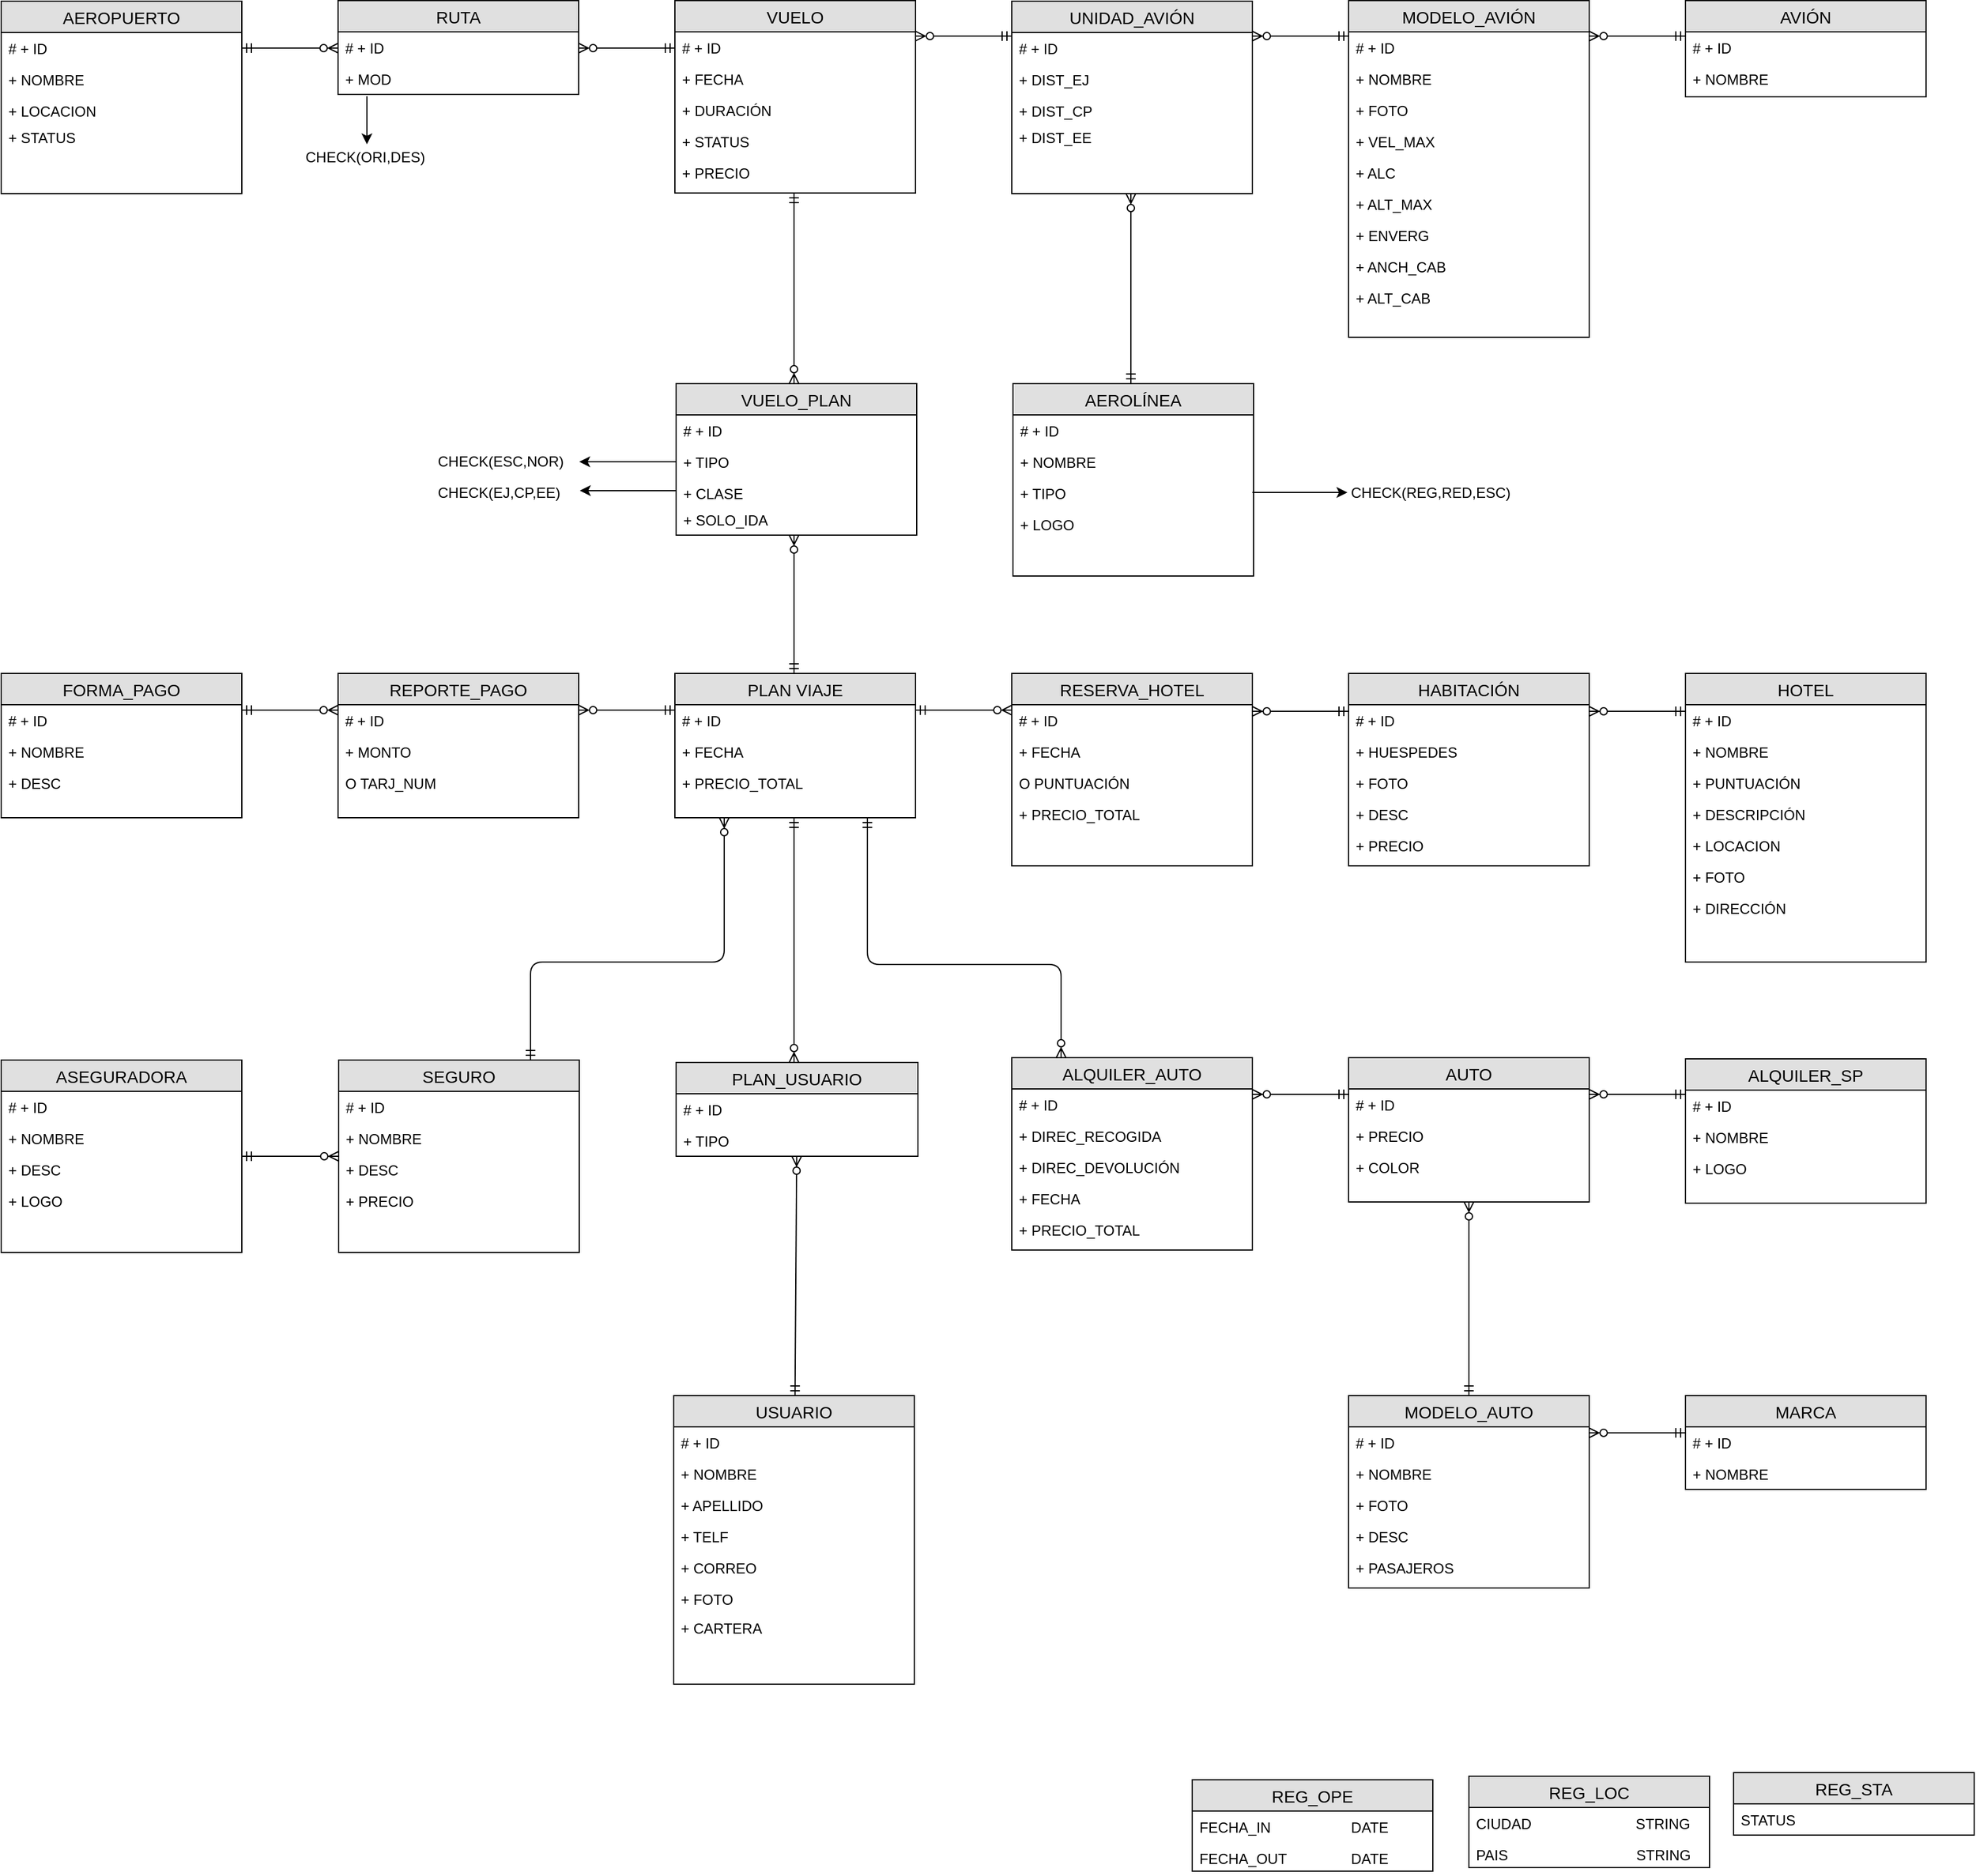 <mxfile version="12.1.0" type="device" pages="1"><diagram id="ZaRoG-f0J9ZUTn0I6eYU" name="Page-1"><mxGraphModel dx="2235" dy="678" grid="1" gridSize="10" guides="1" tooltips="1" connect="1" arrows="1" fold="1" page="1" pageScale="1" pageWidth="827" pageHeight="1169" math="0" shadow="0"><root><mxCell id="0"/><mxCell id="1" parent="0"/><mxCell id="dIqrjCDoG513citoJ71r-1" value="AEROLÍNEA" style="swimlane;fontStyle=0;childLayout=stackLayout;horizontal=1;startSize=26;fillColor=#e0e0e0;horizontalStack=0;resizeParent=1;resizeParentMax=0;resizeLast=0;collapsible=1;marginBottom=0;swimlaneFillColor=#ffffff;align=center;fontSize=14;" parent="1" vertex="1"><mxGeometry x="281" y="759" width="200" height="160" as="geometry"/></mxCell><mxCell id="dIqrjCDoG513citoJ71r-2" value="# + ID" style="text;strokeColor=none;fillColor=none;spacingLeft=4;spacingRight=4;overflow=hidden;rotatable=0;points=[[0,0.5],[1,0.5]];portConstraint=eastwest;fontSize=12;" parent="dIqrjCDoG513citoJ71r-1" vertex="1"><mxGeometry y="26" width="200" height="26" as="geometry"/></mxCell><mxCell id="dIqrjCDoG513citoJ71r-5" value="+ NOMBRE" style="text;strokeColor=none;fillColor=none;spacingLeft=4;spacingRight=4;overflow=hidden;rotatable=0;points=[[0,0.5],[1,0.5]];portConstraint=eastwest;fontSize=12;" parent="dIqrjCDoG513citoJ71r-1" vertex="1"><mxGeometry y="52" width="200" height="26" as="geometry"/></mxCell><mxCell id="dIqrjCDoG513citoJ71r-3" value="+ TIPO" style="text;strokeColor=none;fillColor=none;spacingLeft=4;spacingRight=4;overflow=hidden;rotatable=0;points=[[0,0.5],[1,0.5]];portConstraint=eastwest;fontSize=12;" parent="dIqrjCDoG513citoJ71r-1" vertex="1"><mxGeometry y="78" width="200" height="26" as="geometry"/></mxCell><mxCell id="dIqrjCDoG513citoJ71r-4" value="+ LOGO" style="text;strokeColor=none;fillColor=none;spacingLeft=4;spacingRight=4;overflow=hidden;rotatable=0;points=[[0,0.5],[1,0.5]];portConstraint=eastwest;fontSize=12;" parent="dIqrjCDoG513citoJ71r-1" vertex="1"><mxGeometry y="104" width="200" height="56" as="geometry"/></mxCell><mxCell id="dIqrjCDoG513citoJ71r-6" value="UNIDAD_AVIÓN" style="swimlane;fontStyle=0;childLayout=stackLayout;horizontal=1;startSize=26;fillColor=#e0e0e0;horizontalStack=0;resizeParent=1;resizeParentMax=0;resizeLast=0;collapsible=1;marginBottom=0;swimlaneFillColor=#ffffff;align=center;fontSize=14;" parent="1" vertex="1"><mxGeometry x="280" y="441" width="200" height="160" as="geometry"/></mxCell><mxCell id="dIqrjCDoG513citoJ71r-7" value="# + ID" style="text;strokeColor=none;fillColor=none;spacingLeft=4;spacingRight=4;overflow=hidden;rotatable=0;points=[[0,0.5],[1,0.5]];portConstraint=eastwest;fontSize=12;" parent="dIqrjCDoG513citoJ71r-6" vertex="1"><mxGeometry y="26" width="200" height="26" as="geometry"/></mxCell><mxCell id="dIqrjCDoG513citoJ71r-8" value="+ DIST_EJ" style="text;strokeColor=none;fillColor=none;spacingLeft=4;spacingRight=4;overflow=hidden;rotatable=0;points=[[0,0.5],[1,0.5]];portConstraint=eastwest;fontSize=12;" parent="dIqrjCDoG513citoJ71r-6" vertex="1"><mxGeometry y="52" width="200" height="26" as="geometry"/></mxCell><mxCell id="dIqrjCDoG513citoJ71r-9" value="+ DIST_CP" style="text;strokeColor=none;fillColor=none;spacingLeft=4;spacingRight=4;overflow=hidden;rotatable=0;points=[[0,0.5],[1,0.5]];portConstraint=eastwest;fontSize=12;" parent="dIqrjCDoG513citoJ71r-6" vertex="1"><mxGeometry y="78" width="200" height="22" as="geometry"/></mxCell><mxCell id="rg7b0fp9LqRjmBmXxriW-11" value="+ DIST_EE" style="text;strokeColor=none;fillColor=none;align=left;verticalAlign=top;spacingLeft=4;spacingRight=4;overflow=hidden;rotatable=0;points=[[0,0.5],[1,0.5]];portConstraint=eastwest;" vertex="1" parent="dIqrjCDoG513citoJ71r-6"><mxGeometry y="100" width="200" height="60" as="geometry"/></mxCell><mxCell id="dIqrjCDoG513citoJ71r-10" value="AVIÓN" style="swimlane;fontStyle=0;childLayout=stackLayout;horizontal=1;startSize=26;fillColor=#e0e0e0;horizontalStack=0;resizeParent=1;resizeParentMax=0;resizeLast=0;collapsible=1;marginBottom=0;swimlaneFillColor=#ffffff;align=center;fontSize=14;" parent="1" vertex="1"><mxGeometry x="840" y="440.5" width="200" height="80" as="geometry"/></mxCell><mxCell id="dIqrjCDoG513citoJ71r-11" value="# + ID" style="text;strokeColor=none;fillColor=none;spacingLeft=4;spacingRight=4;overflow=hidden;rotatable=0;points=[[0,0.5],[1,0.5]];portConstraint=eastwest;fontSize=12;" parent="dIqrjCDoG513citoJ71r-10" vertex="1"><mxGeometry y="26" width="200" height="26" as="geometry"/></mxCell><mxCell id="dIqrjCDoG513citoJ71r-12" value="+ NOMBRE" style="text;strokeColor=none;fillColor=none;spacingLeft=4;spacingRight=4;overflow=hidden;rotatable=0;points=[[0,0.5],[1,0.5]];portConstraint=eastwest;fontSize=12;" parent="dIqrjCDoG513citoJ71r-10" vertex="1"><mxGeometry y="52" width="200" height="28" as="geometry"/></mxCell><mxCell id="dIqrjCDoG513citoJ71r-14" value="MODELO_AVIÓN" style="swimlane;fontStyle=0;childLayout=stackLayout;horizontal=1;startSize=26;fillColor=#e0e0e0;horizontalStack=0;resizeParent=1;resizeParentMax=0;resizeLast=0;collapsible=1;marginBottom=0;swimlaneFillColor=#ffffff;align=center;fontSize=14;" parent="1" vertex="1"><mxGeometry x="560" y="440.5" width="200" height="280" as="geometry"/></mxCell><mxCell id="dIqrjCDoG513citoJ71r-15" value="# + ID" style="text;strokeColor=none;fillColor=none;spacingLeft=4;spacingRight=4;overflow=hidden;rotatable=0;points=[[0,0.5],[1,0.5]];portConstraint=eastwest;fontSize=12;" parent="dIqrjCDoG513citoJ71r-14" vertex="1"><mxGeometry y="26" width="200" height="26" as="geometry"/></mxCell><mxCell id="dIqrjCDoG513citoJ71r-16" value="+ NOMBRE" style="text;strokeColor=none;fillColor=none;spacingLeft=4;spacingRight=4;overflow=hidden;rotatable=0;points=[[0,0.5],[1,0.5]];portConstraint=eastwest;fontSize=12;" parent="dIqrjCDoG513citoJ71r-14" vertex="1"><mxGeometry y="52" width="200" height="26" as="geometry"/></mxCell><mxCell id="dIqrjCDoG513citoJ71r-17" value="+ FOTO" style="text;strokeColor=none;fillColor=none;spacingLeft=4;spacingRight=4;overflow=hidden;rotatable=0;points=[[0,0.5],[1,0.5]];portConstraint=eastwest;fontSize=12;" parent="dIqrjCDoG513citoJ71r-14" vertex="1"><mxGeometry y="78" width="200" height="26" as="geometry"/></mxCell><mxCell id="dIqrjCDoG513citoJ71r-18" value="+ VEL_MAX" style="text;strokeColor=none;fillColor=none;spacingLeft=4;spacingRight=4;overflow=hidden;rotatable=0;points=[[0,0.5],[1,0.5]];portConstraint=eastwest;fontSize=12;" parent="dIqrjCDoG513citoJ71r-14" vertex="1"><mxGeometry y="104" width="200" height="26" as="geometry"/></mxCell><mxCell id="rg7b0fp9LqRjmBmXxriW-12" value="+ ALC" style="text;strokeColor=none;fillColor=none;align=left;verticalAlign=top;spacingLeft=4;spacingRight=4;overflow=hidden;rotatable=0;points=[[0,0.5],[1,0.5]];portConstraint=eastwest;" vertex="1" parent="dIqrjCDoG513citoJ71r-14"><mxGeometry y="130" width="200" height="26" as="geometry"/></mxCell><mxCell id="dIqrjCDoG513citoJ71r-19" value="+ ALT_MAX" style="text;strokeColor=none;fillColor=none;spacingLeft=4;spacingRight=4;overflow=hidden;rotatable=0;points=[[0,0.5],[1,0.5]];portConstraint=eastwest;fontSize=12;" parent="dIqrjCDoG513citoJ71r-14" vertex="1"><mxGeometry y="156" width="200" height="26" as="geometry"/></mxCell><mxCell id="dIqrjCDoG513citoJ71r-20" value="+ ENVERG" style="text;strokeColor=none;fillColor=none;spacingLeft=4;spacingRight=4;overflow=hidden;rotatable=0;points=[[0,0.5],[1,0.5]];portConstraint=eastwest;fontSize=12;" parent="dIqrjCDoG513citoJ71r-14" vertex="1"><mxGeometry y="182" width="200" height="26" as="geometry"/></mxCell><mxCell id="dIqrjCDoG513citoJ71r-21" value="+ ANCH_CAB" style="text;strokeColor=none;fillColor=none;spacingLeft=4;spacingRight=4;overflow=hidden;rotatable=0;points=[[0,0.5],[1,0.5]];portConstraint=eastwest;fontSize=12;" parent="dIqrjCDoG513citoJ71r-14" vertex="1"><mxGeometry y="208" width="200" height="26" as="geometry"/></mxCell><mxCell id="dIqrjCDoG513citoJ71r-22" value="+ ALT_CAB" style="text;strokeColor=none;fillColor=none;spacingLeft=4;spacingRight=4;overflow=hidden;rotatable=0;points=[[0,0.5],[1,0.5]];portConstraint=eastwest;fontSize=12;" parent="dIqrjCDoG513citoJ71r-14" vertex="1"><mxGeometry y="234" width="200" height="46" as="geometry"/></mxCell><mxCell id="dIqrjCDoG513citoJ71r-23" value="USUARIO" style="swimlane;fontStyle=0;childLayout=stackLayout;horizontal=1;startSize=26;fillColor=#e0e0e0;horizontalStack=0;resizeParent=1;resizeParentMax=0;resizeLast=0;collapsible=1;marginBottom=0;swimlaneFillColor=#ffffff;align=center;fontSize=14;" parent="1" vertex="1"><mxGeometry x="-1" y="1600.5" width="200" height="240" as="geometry"/></mxCell><mxCell id="dIqrjCDoG513citoJ71r-24" value="# + ID" style="text;strokeColor=none;fillColor=none;spacingLeft=4;spacingRight=4;overflow=hidden;rotatable=0;points=[[0,0.5],[1,0.5]];portConstraint=eastwest;fontSize=12;" parent="dIqrjCDoG513citoJ71r-23" vertex="1"><mxGeometry y="26" width="200" height="26" as="geometry"/></mxCell><mxCell id="dIqrjCDoG513citoJ71r-25" value="+ NOMBRE" style="text;strokeColor=none;fillColor=none;spacingLeft=4;spacingRight=4;overflow=hidden;rotatable=0;points=[[0,0.5],[1,0.5]];portConstraint=eastwest;fontSize=12;" parent="dIqrjCDoG513citoJ71r-23" vertex="1"><mxGeometry y="52" width="200" height="26" as="geometry"/></mxCell><mxCell id="dIqrjCDoG513citoJ71r-26" value="+ APELLIDO" style="text;strokeColor=none;fillColor=none;spacingLeft=4;spacingRight=4;overflow=hidden;rotatable=0;points=[[0,0.5],[1,0.5]];portConstraint=eastwest;fontSize=12;" parent="dIqrjCDoG513citoJ71r-23" vertex="1"><mxGeometry y="78" width="200" height="26" as="geometry"/></mxCell><mxCell id="dIqrjCDoG513citoJ71r-27" value="+ TELF" style="text;strokeColor=none;fillColor=none;spacingLeft=4;spacingRight=4;overflow=hidden;rotatable=0;points=[[0,0.5],[1,0.5]];portConstraint=eastwest;fontSize=12;" parent="dIqrjCDoG513citoJ71r-23" vertex="1"><mxGeometry y="104" width="200" height="26" as="geometry"/></mxCell><mxCell id="dIqrjCDoG513citoJ71r-28" value="+ CORREO" style="text;strokeColor=none;fillColor=none;spacingLeft=4;spacingRight=4;overflow=hidden;rotatable=0;points=[[0,0.5],[1,0.5]];portConstraint=eastwest;fontSize=12;" parent="dIqrjCDoG513citoJ71r-23" vertex="1"><mxGeometry y="130" width="200" height="26" as="geometry"/></mxCell><mxCell id="dIqrjCDoG513citoJ71r-29" value="+ FOTO" style="text;strokeColor=none;fillColor=none;spacingLeft=4;spacingRight=4;overflow=hidden;rotatable=0;points=[[0,0.5],[1,0.5]];portConstraint=eastwest;fontSize=12;" parent="dIqrjCDoG513citoJ71r-23" vertex="1"><mxGeometry y="156" width="200" height="24" as="geometry"/></mxCell><mxCell id="rg7b0fp9LqRjmBmXxriW-13" value="+ CARTERA" style="text;strokeColor=none;fillColor=none;align=left;verticalAlign=top;spacingLeft=4;spacingRight=4;overflow=hidden;rotatable=0;points=[[0,0.5],[1,0.5]];portConstraint=eastwest;" vertex="1" parent="dIqrjCDoG513citoJ71r-23"><mxGeometry y="180" width="200" height="60" as="geometry"/></mxCell><mxCell id="dIqrjCDoG513citoJ71r-30" value="VUELO" style="swimlane;fontStyle=0;childLayout=stackLayout;horizontal=1;startSize=26;fillColor=#e0e0e0;horizontalStack=0;resizeParent=1;resizeParentMax=0;resizeLast=0;collapsible=1;marginBottom=0;swimlaneFillColor=#ffffff;align=center;fontSize=14;" parent="1" vertex="1"><mxGeometry y="440.5" width="200" height="160" as="geometry"/></mxCell><mxCell id="dIqrjCDoG513citoJ71r-34" value="# + ID" style="text;strokeColor=none;fillColor=none;spacingLeft=4;spacingRight=4;overflow=hidden;rotatable=0;points=[[0,0.5],[1,0.5]];portConstraint=eastwest;fontSize=12;" parent="dIqrjCDoG513citoJ71r-30" vertex="1"><mxGeometry y="26" width="200" height="26" as="geometry"/></mxCell><mxCell id="dIqrjCDoG513citoJ71r-31" value="+ FECHA" style="text;strokeColor=none;fillColor=none;spacingLeft=4;spacingRight=4;overflow=hidden;rotatable=0;points=[[0,0.5],[1,0.5]];portConstraint=eastwest;fontSize=12;" parent="dIqrjCDoG513citoJ71r-30" vertex="1"><mxGeometry y="52" width="200" height="26" as="geometry"/></mxCell><mxCell id="dIqrjCDoG513citoJ71r-33" value="+ DURACIÓN" style="text;strokeColor=none;fillColor=none;spacingLeft=4;spacingRight=4;overflow=hidden;rotatable=0;points=[[0,0.5],[1,0.5]];portConstraint=eastwest;fontSize=12;" parent="dIqrjCDoG513citoJ71r-30" vertex="1"><mxGeometry y="78" width="200" height="26" as="geometry"/></mxCell><mxCell id="dIqrjCDoG513citoJ71r-83" value="+ STATUS" style="text;strokeColor=none;fillColor=none;spacingLeft=4;spacingRight=4;overflow=hidden;rotatable=0;points=[[0,0.5],[1,0.5]];portConstraint=eastwest;fontSize=12;" parent="dIqrjCDoG513citoJ71r-30" vertex="1"><mxGeometry y="104" width="200" height="26" as="geometry"/></mxCell><mxCell id="dIqrjCDoG513citoJ71r-35" value="+ PRECIO" style="text;strokeColor=none;fillColor=none;spacingLeft=4;spacingRight=4;overflow=hidden;rotatable=0;points=[[0,0.5],[1,0.5]];portConstraint=eastwest;fontSize=12;" parent="dIqrjCDoG513citoJ71r-30" vertex="1"><mxGeometry y="130" width="200" height="30" as="geometry"/></mxCell><mxCell id="dIqrjCDoG513citoJ71r-36" value="RUTA" style="swimlane;fontStyle=0;childLayout=stackLayout;horizontal=1;startSize=26;fillColor=#e0e0e0;horizontalStack=0;resizeParent=1;resizeParentMax=0;resizeLast=0;collapsible=1;marginBottom=0;swimlaneFillColor=#ffffff;align=center;fontSize=14;" parent="1" vertex="1"><mxGeometry x="-280" y="440.5" width="200" height="78" as="geometry"/></mxCell><mxCell id="dIqrjCDoG513citoJ71r-37" value="# + ID" style="text;strokeColor=none;fillColor=none;spacingLeft=4;spacingRight=4;overflow=hidden;rotatable=0;points=[[0,0.5],[1,0.5]];portConstraint=eastwest;fontSize=12;" parent="dIqrjCDoG513citoJ71r-36" vertex="1"><mxGeometry y="26" width="200" height="26" as="geometry"/></mxCell><mxCell id="dIqrjCDoG513citoJ71r-38" value="+ MOD" style="text;strokeColor=none;fillColor=none;spacingLeft=4;spacingRight=4;overflow=hidden;rotatable=0;points=[[0,0.5],[1,0.5]];portConstraint=eastwest;fontSize=12;" parent="dIqrjCDoG513citoJ71r-36" vertex="1"><mxGeometry y="52" width="200" height="26" as="geometry"/></mxCell><mxCell id="dIqrjCDoG513citoJ71r-41" value="AEROPUERTO" style="swimlane;fontStyle=0;childLayout=stackLayout;horizontal=1;startSize=26;fillColor=#e0e0e0;horizontalStack=0;resizeParent=1;resizeParentMax=0;resizeLast=0;collapsible=1;marginBottom=0;swimlaneFillColor=#ffffff;align=center;fontSize=14;" parent="1" vertex="1"><mxGeometry x="-560" y="441" width="200" height="160" as="geometry"/></mxCell><mxCell id="dIqrjCDoG513citoJ71r-42" value="# + ID" style="text;strokeColor=none;fillColor=none;spacingLeft=4;spacingRight=4;overflow=hidden;rotatable=0;points=[[0,0.5],[1,0.5]];portConstraint=eastwest;fontSize=12;" parent="dIqrjCDoG513citoJ71r-41" vertex="1"><mxGeometry y="26" width="200" height="26" as="geometry"/></mxCell><mxCell id="dIqrjCDoG513citoJ71r-43" value="+ NOMBRE" style="text;strokeColor=none;fillColor=none;spacingLeft=4;spacingRight=4;overflow=hidden;rotatable=0;points=[[0,0.5],[1,0.5]];portConstraint=eastwest;fontSize=12;" parent="dIqrjCDoG513citoJ71r-41" vertex="1"><mxGeometry y="52" width="200" height="26" as="geometry"/></mxCell><mxCell id="dIqrjCDoG513citoJ71r-44" value="+ LOCACION" style="text;strokeColor=none;fillColor=none;spacingLeft=4;spacingRight=4;overflow=hidden;rotatable=0;points=[[0,0.5],[1,0.5]];portConstraint=eastwest;fontSize=12;" parent="dIqrjCDoG513citoJ71r-41" vertex="1"><mxGeometry y="78" width="200" height="22" as="geometry"/></mxCell><mxCell id="rg7b0fp9LqRjmBmXxriW-21" value="+ STATUS" style="text;strokeColor=none;fillColor=none;align=left;verticalAlign=top;spacingLeft=4;spacingRight=4;overflow=hidden;rotatable=0;points=[[0,0.5],[1,0.5]];portConstraint=eastwest;" vertex="1" parent="dIqrjCDoG513citoJ71r-41"><mxGeometry y="100" width="200" height="60" as="geometry"/></mxCell><mxCell id="dIqrjCDoG513citoJ71r-46" value="" style="edgeStyle=orthogonalEdgeStyle;fontSize=12;html=1;endArrow=ERzeroToMany;startArrow=ERmandOne;" parent="1" source="dIqrjCDoG513citoJ71r-30" target="dIqrjCDoG513citoJ71r-36" edge="1"><mxGeometry width="100" height="100" relative="1" as="geometry"><mxPoint x="250" y="770" as="sourcePoint"/><mxPoint x="350" y="670" as="targetPoint"/><Array as="points"><mxPoint x="-20" y="480"/><mxPoint x="-20" y="480"/></Array></mxGeometry></mxCell><mxCell id="dIqrjCDoG513citoJ71r-47" value="" style="fontSize=12;html=1;endArrow=ERzeroToMany;startArrow=ERmandOne;edgeStyle=orthogonalEdgeStyle;" parent="1" source="dIqrjCDoG513citoJ71r-41" target="dIqrjCDoG513citoJ71r-36" edge="1"><mxGeometry width="100" height="100" relative="1" as="geometry"><mxPoint x="350" y="730" as="sourcePoint"/><mxPoint x="450" y="630" as="targetPoint"/><Array as="points"><mxPoint x="-340" y="480"/><mxPoint x="-340" y="480"/></Array></mxGeometry></mxCell><mxCell id="dIqrjCDoG513citoJ71r-48" value="PLAN VIAJE" style="swimlane;fontStyle=0;childLayout=stackLayout;horizontal=1;startSize=26;fillColor=#e0e0e0;horizontalStack=0;resizeParent=1;resizeParentMax=0;resizeLast=0;collapsible=1;marginBottom=0;swimlaneFillColor=#ffffff;align=center;fontSize=14;" parent="1" vertex="1"><mxGeometry y="1000" width="200" height="120" as="geometry"/></mxCell><mxCell id="dIqrjCDoG513citoJ71r-49" value="# + ID" style="text;strokeColor=none;fillColor=none;spacingLeft=4;spacingRight=4;overflow=hidden;rotatable=0;points=[[0,0.5],[1,0.5]];portConstraint=eastwest;fontSize=12;" parent="dIqrjCDoG513citoJ71r-48" vertex="1"><mxGeometry y="26" width="200" height="26" as="geometry"/></mxCell><mxCell id="dIqrjCDoG513citoJ71r-51" value="+ FECHA" style="text;strokeColor=none;fillColor=none;spacingLeft=4;spacingRight=4;overflow=hidden;rotatable=0;points=[[0,0.5],[1,0.5]];portConstraint=eastwest;fontSize=12;" parent="dIqrjCDoG513citoJ71r-48" vertex="1"><mxGeometry y="52" width="200" height="26" as="geometry"/></mxCell><mxCell id="dIqrjCDoG513citoJ71r-59" value="+ PRECIO_TOTAL" style="text;strokeColor=none;fillColor=none;spacingLeft=4;spacingRight=4;overflow=hidden;rotatable=0;points=[[0,0.5],[1,0.5]];portConstraint=eastwest;fontSize=12;" parent="dIqrjCDoG513citoJ71r-48" vertex="1"><mxGeometry y="78" width="200" height="42" as="geometry"/></mxCell><mxCell id="dIqrjCDoG513citoJ71r-52" value="VUELO_PLAN" style="swimlane;fontStyle=0;childLayout=stackLayout;horizontal=1;startSize=26;fillColor=#e0e0e0;horizontalStack=0;resizeParent=1;resizeParentMax=0;resizeLast=0;collapsible=1;marginBottom=0;swimlaneFillColor=#ffffff;align=center;fontSize=14;" parent="1" vertex="1"><mxGeometry x="1" y="759" width="200" height="126" as="geometry"/></mxCell><mxCell id="dIqrjCDoG513citoJ71r-53" value="# + ID" style="text;strokeColor=none;fillColor=none;spacingLeft=4;spacingRight=4;overflow=hidden;rotatable=0;points=[[0,0.5],[1,0.5]];portConstraint=eastwest;fontSize=12;" parent="dIqrjCDoG513citoJ71r-52" vertex="1"><mxGeometry y="26" width="200" height="26" as="geometry"/></mxCell><mxCell id="dIqrjCDoG513citoJ71r-54" value="+ TIPO" style="text;strokeColor=none;fillColor=none;spacingLeft=4;spacingRight=4;overflow=hidden;rotatable=0;points=[[0,0.5],[1,0.5]];portConstraint=eastwest;fontSize=12;" parent="dIqrjCDoG513citoJ71r-52" vertex="1"><mxGeometry y="52" width="200" height="26" as="geometry"/></mxCell><mxCell id="dIqrjCDoG513citoJ71r-56" value="+ CLASE" style="text;strokeColor=none;fillColor=none;spacingLeft=4;spacingRight=4;overflow=hidden;rotatable=0;points=[[0,0.5],[1,0.5]];portConstraint=eastwest;fontSize=12;" parent="dIqrjCDoG513citoJ71r-52" vertex="1"><mxGeometry y="78" width="200" height="22" as="geometry"/></mxCell><mxCell id="rg7b0fp9LqRjmBmXxriW-22" value="+ SOLO_IDA" style="text;strokeColor=none;fillColor=none;align=left;verticalAlign=top;spacingLeft=4;spacingRight=4;overflow=hidden;rotatable=0;points=[[0,0.5],[1,0.5]];portConstraint=eastwest;" vertex="1" parent="dIqrjCDoG513citoJ71r-52"><mxGeometry y="100" width="200" height="26" as="geometry"/></mxCell><mxCell id="dIqrjCDoG513citoJ71r-57" value="" style="edgeStyle=orthogonalEdgeStyle;fontSize=12;html=1;endArrow=ERzeroToMany;startArrow=ERmandOne;" parent="1" source="dIqrjCDoG513citoJ71r-30" target="dIqrjCDoG513citoJ71r-52" edge="1"><mxGeometry width="100" height="100" relative="1" as="geometry"><mxPoint x="250" y="810" as="sourcePoint"/><mxPoint x="350" y="710" as="targetPoint"/><Array as="points"><mxPoint x="99" y="730"/><mxPoint x="99" y="730"/></Array></mxGeometry></mxCell><mxCell id="dIqrjCDoG513citoJ71r-60" value="" style="edgeStyle=orthogonalEdgeStyle;fontSize=12;html=1;endArrow=ERzeroToMany;startArrow=ERmandOne;" parent="1" source="dIqrjCDoG513citoJ71r-48" target="dIqrjCDoG513citoJ71r-52" edge="1"><mxGeometry width="100" height="100" relative="1" as="geometry"><mxPoint x="-90" y="960" as="sourcePoint"/><mxPoint x="10" y="860" as="targetPoint"/><Array as="points"><mxPoint x="99" y="890"/><mxPoint x="99" y="890"/></Array></mxGeometry></mxCell><mxCell id="dIqrjCDoG513citoJ71r-61" value="REPORTE_PAGO" style="swimlane;fontStyle=0;childLayout=stackLayout;horizontal=1;startSize=26;fillColor=#e0e0e0;horizontalStack=0;resizeParent=1;resizeParentMax=0;resizeLast=0;collapsible=1;marginBottom=0;swimlaneFillColor=#ffffff;align=center;fontSize=14;" parent="1" vertex="1"><mxGeometry x="-280" y="1000" width="200" height="120" as="geometry"/></mxCell><mxCell id="dIqrjCDoG513citoJ71r-62" value="# + ID" style="text;strokeColor=none;fillColor=none;spacingLeft=4;spacingRight=4;overflow=hidden;rotatable=0;points=[[0,0.5],[1,0.5]];portConstraint=eastwest;fontSize=12;" parent="dIqrjCDoG513citoJ71r-61" vertex="1"><mxGeometry y="26" width="200" height="26" as="geometry"/></mxCell><mxCell id="dIqrjCDoG513citoJ71r-63" value="+ MONTO" style="text;strokeColor=none;fillColor=none;spacingLeft=4;spacingRight=4;overflow=hidden;rotatable=0;points=[[0,0.5],[1,0.5]];portConstraint=eastwest;fontSize=12;" parent="dIqrjCDoG513citoJ71r-61" vertex="1"><mxGeometry y="52" width="200" height="26" as="geometry"/></mxCell><mxCell id="dIqrjCDoG513citoJ71r-69" value="O TARJ_NUM" style="text;strokeColor=none;fillColor=none;spacingLeft=4;spacingRight=4;overflow=hidden;rotatable=0;points=[[0,0.5],[1,0.5]];portConstraint=eastwest;fontSize=12;" parent="dIqrjCDoG513citoJ71r-61" vertex="1"><mxGeometry y="78" width="200" height="42" as="geometry"/></mxCell><mxCell id="dIqrjCDoG513citoJ71r-65" value="FORMA_PAGO" style="swimlane;fontStyle=0;childLayout=stackLayout;horizontal=1;startSize=26;fillColor=#e0e0e0;horizontalStack=0;resizeParent=1;resizeParentMax=0;resizeLast=0;collapsible=1;marginBottom=0;swimlaneFillColor=#ffffff;align=center;fontSize=14;" parent="1" vertex="1"><mxGeometry x="-560" y="1000" width="200" height="120" as="geometry"/></mxCell><mxCell id="dIqrjCDoG513citoJ71r-66" value="# + ID" style="text;strokeColor=none;fillColor=none;spacingLeft=4;spacingRight=4;overflow=hidden;rotatable=0;points=[[0,0.5],[1,0.5]];portConstraint=eastwest;fontSize=12;" parent="dIqrjCDoG513citoJ71r-65" vertex="1"><mxGeometry y="26" width="200" height="26" as="geometry"/></mxCell><mxCell id="dIqrjCDoG513citoJ71r-67" value="+ NOMBRE" style="text;strokeColor=none;fillColor=none;spacingLeft=4;spacingRight=4;overflow=hidden;rotatable=0;points=[[0,0.5],[1,0.5]];portConstraint=eastwest;fontSize=12;" parent="dIqrjCDoG513citoJ71r-65" vertex="1"><mxGeometry y="52" width="200" height="26" as="geometry"/></mxCell><mxCell id="dIqrjCDoG513citoJ71r-68" value="+ DESC" style="text;strokeColor=none;fillColor=none;spacingLeft=4;spacingRight=4;overflow=hidden;rotatable=0;points=[[0,0.5],[1,0.5]];portConstraint=eastwest;fontSize=12;" parent="dIqrjCDoG513citoJ71r-65" vertex="1"><mxGeometry y="78" width="200" height="42" as="geometry"/></mxCell><mxCell id="dIqrjCDoG513citoJ71r-71" value="" style="fontSize=12;html=1;endArrow=ERzeroToMany;startArrow=ERmandOne;edgeStyle=orthogonalEdgeStyle;" parent="1" source="dIqrjCDoG513citoJ71r-48" target="dIqrjCDoG513citoJ71r-61" edge="1"><mxGeometry width="100" height="100" relative="1" as="geometry"><mxPoint x="-320" y="930.5" as="sourcePoint"/><mxPoint x="-40" y="1010.5" as="targetPoint"/><Array as="points"><mxPoint x="-40" y="1030.5"/><mxPoint x="-40" y="1030.5"/></Array></mxGeometry></mxCell><mxCell id="dIqrjCDoG513citoJ71r-72" value="" style="edgeStyle=orthogonalEdgeStyle;fontSize=12;html=1;endArrow=ERzeroToMany;startArrow=ERmandOne;" parent="1" source="dIqrjCDoG513citoJ71r-65" target="dIqrjCDoG513citoJ71r-61" edge="1"><mxGeometry width="100" height="100" relative="1" as="geometry"><mxPoint x="-390" y="997.5" as="sourcePoint"/><mxPoint x="-290" y="897.5" as="targetPoint"/><Array as="points"><mxPoint x="-320" y="1030.5"/><mxPoint x="-320" y="1030.5"/></Array></mxGeometry></mxCell><mxCell id="dIqrjCDoG513citoJ71r-73" value="PLAN_USUARIO" style="swimlane;fontStyle=0;childLayout=stackLayout;horizontal=1;startSize=26;fillColor=#e0e0e0;horizontalStack=0;resizeParent=1;resizeParentMax=0;resizeLast=0;collapsible=1;marginBottom=0;swimlaneFillColor=#ffffff;align=center;fontSize=14;" parent="1" vertex="1"><mxGeometry x="1" y="1323.5" width="201" height="78" as="geometry"/></mxCell><mxCell id="dIqrjCDoG513citoJ71r-74" value="# + ID" style="text;strokeColor=none;fillColor=none;spacingLeft=4;spacingRight=4;overflow=hidden;rotatable=0;points=[[0,0.5],[1,0.5]];portConstraint=eastwest;fontSize=12;" parent="dIqrjCDoG513citoJ71r-73" vertex="1"><mxGeometry y="26" width="201" height="26" as="geometry"/></mxCell><mxCell id="dIqrjCDoG513citoJ71r-75" value="+ TIPO" style="text;strokeColor=none;fillColor=none;spacingLeft=4;spacingRight=4;overflow=hidden;rotatable=0;points=[[0,0.5],[1,0.5]];portConstraint=eastwest;fontSize=12;" parent="dIqrjCDoG513citoJ71r-73" vertex="1"><mxGeometry y="52" width="201" height="26" as="geometry"/></mxCell><mxCell id="dIqrjCDoG513citoJ71r-77" value="" style="fontSize=12;html=1;endArrow=ERzeroToMany;startArrow=ERmandOne;edgeStyle=orthogonalEdgeStyle;" parent="1" source="dIqrjCDoG513citoJ71r-48" target="dIqrjCDoG513citoJ71r-73" edge="1"><mxGeometry width="100" height="100" relative="1" as="geometry"><mxPoint x="-100" y="1280.5" as="sourcePoint"/><mxPoint y="1180.5" as="targetPoint"/><Array as="points"><mxPoint x="99" y="1271.5"/><mxPoint x="99" y="1271.5"/></Array></mxGeometry></mxCell><mxCell id="dIqrjCDoG513citoJ71r-78" value="" style="fontSize=12;html=1;endArrow=ERzeroToMany;startArrow=ERmandOne;" parent="1" source="dIqrjCDoG513citoJ71r-23" target="dIqrjCDoG513citoJ71r-73" edge="1"><mxGeometry width="100" height="100" relative="1" as="geometry"><mxPoint x="80" y="1473.5" as="sourcePoint"/><mxPoint x="30" y="1433.5" as="targetPoint"/></mxGeometry></mxCell><mxCell id="dIqrjCDoG513citoJ71r-79" value="" style="edgeStyle=orthogonalEdgeStyle;fontSize=12;html=1;endArrow=ERzeroToMany;startArrow=ERmandOne;" parent="1" source="dIqrjCDoG513citoJ71r-10" target="dIqrjCDoG513citoJ71r-14" edge="1"><mxGeometry width="100" height="100" relative="1" as="geometry"><mxPoint x="-250" y="250" as="sourcePoint"/><mxPoint x="-150" y="150" as="targetPoint"/><Array as="points"><mxPoint x="790" y="470"/><mxPoint x="790" y="470"/></Array></mxGeometry></mxCell><mxCell id="dIqrjCDoG513citoJ71r-80" value="" style="fontSize=12;html=1;endArrow=ERzeroToMany;startArrow=ERmandOne;edgeStyle=orthogonalEdgeStyle;" parent="1" source="dIqrjCDoG513citoJ71r-14" target="dIqrjCDoG513citoJ71r-6" edge="1"><mxGeometry width="100" height="100" relative="1" as="geometry"><mxPoint x="-220" y="290" as="sourcePoint"/><mxPoint x="-120" y="190" as="targetPoint"/><Array as="points"><mxPoint x="520" y="470"/><mxPoint x="520" y="470"/></Array></mxGeometry></mxCell><mxCell id="dIqrjCDoG513citoJ71r-81" value="" style="fontSize=12;html=1;endArrow=ERzeroToMany;startArrow=ERmandOne;edgeStyle=orthogonalEdgeStyle;" parent="1" source="dIqrjCDoG513citoJ71r-1" target="dIqrjCDoG513citoJ71r-6" edge="1"><mxGeometry width="100" height="100" relative="1" as="geometry"><mxPoint x="-190" y="240" as="sourcePoint"/><mxPoint x="-90" y="140" as="targetPoint"/><Array as="points"><mxPoint x="379" y="710"/><mxPoint x="379" y="710"/></Array></mxGeometry></mxCell><mxCell id="dIqrjCDoG513citoJ71r-82" value="" style="fontSize=12;html=1;endArrow=ERzeroToMany;startArrow=ERmandOne;edgeStyle=orthogonalEdgeStyle;" parent="1" source="dIqrjCDoG513citoJ71r-6" target="dIqrjCDoG513citoJ71r-30" edge="1"><mxGeometry width="100" height="100" relative="1" as="geometry"><mxPoint x="120" y="346" as="sourcePoint"/><mxPoint x="10" y="330" as="targetPoint"/><Array as="points"><mxPoint x="250" y="470"/><mxPoint x="250" y="470"/></Array></mxGeometry></mxCell><mxCell id="dIqrjCDoG513citoJ71r-84" value="RESERVA_HOTEL" style="swimlane;fontStyle=0;childLayout=stackLayout;horizontal=1;startSize=26;fillColor=#e0e0e0;horizontalStack=0;resizeParent=1;resizeParentMax=0;resizeLast=0;collapsible=1;marginBottom=0;swimlaneFillColor=#ffffff;align=center;fontSize=14;" parent="1" vertex="1"><mxGeometry x="280" y="1000" width="200" height="160" as="geometry"/></mxCell><mxCell id="dIqrjCDoG513citoJ71r-85" value="# + ID" style="text;strokeColor=none;fillColor=none;spacingLeft=4;spacingRight=4;overflow=hidden;rotatable=0;points=[[0,0.5],[1,0.5]];portConstraint=eastwest;fontSize=12;" parent="dIqrjCDoG513citoJ71r-84" vertex="1"><mxGeometry y="26" width="200" height="26" as="geometry"/></mxCell><mxCell id="dIqrjCDoG513citoJ71r-86" value="+ FECHA" style="text;strokeColor=none;fillColor=none;spacingLeft=4;spacingRight=4;overflow=hidden;rotatable=0;points=[[0,0.5],[1,0.5]];portConstraint=eastwest;fontSize=12;" parent="dIqrjCDoG513citoJ71r-84" vertex="1"><mxGeometry y="52" width="200" height="26" as="geometry"/></mxCell><mxCell id="dIqrjCDoG513citoJ71r-92" value="O PUNTUACIÓN" style="text;strokeColor=none;fillColor=none;spacingLeft=4;spacingRight=4;overflow=hidden;rotatable=0;points=[[0,0.5],[1,0.5]];portConstraint=eastwest;fontSize=12;" parent="dIqrjCDoG513citoJ71r-84" vertex="1"><mxGeometry y="78" width="200" height="26" as="geometry"/></mxCell><mxCell id="dIqrjCDoG513citoJ71r-142" value="+ PRECIO_TOTAL" style="text;strokeColor=none;fillColor=none;spacingLeft=4;spacingRight=4;overflow=hidden;rotatable=0;points=[[0,0.5],[1,0.5]];portConstraint=eastwest;fontSize=12;" parent="dIqrjCDoG513citoJ71r-84" vertex="1"><mxGeometry y="104" width="200" height="56" as="geometry"/></mxCell><mxCell id="dIqrjCDoG513citoJ71r-88" value="HABITACIÓN" style="swimlane;fontStyle=0;childLayout=stackLayout;horizontal=1;startSize=26;fillColor=#e0e0e0;horizontalStack=0;resizeParent=1;resizeParentMax=0;resizeLast=0;collapsible=1;marginBottom=0;swimlaneFillColor=#ffffff;align=center;fontSize=14;" parent="1" vertex="1"><mxGeometry x="560" y="1000" width="200" height="160" as="geometry"/></mxCell><mxCell id="dIqrjCDoG513citoJ71r-89" value="# + ID" style="text;strokeColor=none;fillColor=none;spacingLeft=4;spacingRight=4;overflow=hidden;rotatable=0;points=[[0,0.5],[1,0.5]];portConstraint=eastwest;fontSize=12;" parent="dIqrjCDoG513citoJ71r-88" vertex="1"><mxGeometry y="26" width="200" height="26" as="geometry"/></mxCell><mxCell id="dIqrjCDoG513citoJ71r-90" value="+ HUESPEDES" style="text;strokeColor=none;fillColor=none;spacingLeft=4;spacingRight=4;overflow=hidden;rotatable=0;points=[[0,0.5],[1,0.5]];portConstraint=eastwest;fontSize=12;" parent="dIqrjCDoG513citoJ71r-88" vertex="1"><mxGeometry y="52" width="200" height="26" as="geometry"/></mxCell><mxCell id="dIqrjCDoG513citoJ71r-93" value="+ FOTO" style="text;strokeColor=none;fillColor=none;spacingLeft=4;spacingRight=4;overflow=hidden;rotatable=0;points=[[0,0.5],[1,0.5]];portConstraint=eastwest;fontSize=12;" parent="dIqrjCDoG513citoJ71r-88" vertex="1"><mxGeometry y="78" width="200" height="26" as="geometry"/></mxCell><mxCell id="dIqrjCDoG513citoJ71r-91" value="+ DESC" style="text;strokeColor=none;fillColor=none;spacingLeft=4;spacingRight=4;overflow=hidden;rotatable=0;points=[[0,0.5],[1,0.5]];portConstraint=eastwest;fontSize=12;" parent="dIqrjCDoG513citoJ71r-88" vertex="1"><mxGeometry y="104" width="200" height="26" as="geometry"/></mxCell><mxCell id="dIqrjCDoG513citoJ71r-99" value="+ PRECIO" style="text;strokeColor=none;fillColor=none;spacingLeft=4;spacingRight=4;overflow=hidden;rotatable=0;points=[[0,0.5],[1,0.5]];portConstraint=eastwest;fontSize=12;" parent="dIqrjCDoG513citoJ71r-88" vertex="1"><mxGeometry y="130" width="200" height="30" as="geometry"/></mxCell><mxCell id="dIqrjCDoG513citoJ71r-94" value="HOTEL" style="swimlane;fontStyle=0;childLayout=stackLayout;horizontal=1;startSize=26;fillColor=#e0e0e0;horizontalStack=0;resizeParent=1;resizeParentMax=0;resizeLast=0;collapsible=1;marginBottom=0;swimlaneFillColor=#ffffff;align=center;fontSize=14;" parent="1" vertex="1"><mxGeometry x="840" y="1000" width="200" height="240" as="geometry"/></mxCell><mxCell id="dIqrjCDoG513citoJ71r-95" value="# + ID" style="text;strokeColor=none;fillColor=none;spacingLeft=4;spacingRight=4;overflow=hidden;rotatable=0;points=[[0,0.5],[1,0.5]];portConstraint=eastwest;fontSize=12;" parent="dIqrjCDoG513citoJ71r-94" vertex="1"><mxGeometry y="26" width="200" height="26" as="geometry"/></mxCell><mxCell id="dIqrjCDoG513citoJ71r-96" value="+ NOMBRE" style="text;strokeColor=none;fillColor=none;spacingLeft=4;spacingRight=4;overflow=hidden;rotatable=0;points=[[0,0.5],[1,0.5]];portConstraint=eastwest;fontSize=12;" parent="dIqrjCDoG513citoJ71r-94" vertex="1"><mxGeometry y="52" width="200" height="26" as="geometry"/></mxCell><mxCell id="dIqrjCDoG513citoJ71r-98" value="+ PUNTUACIÓN" style="text;strokeColor=none;fillColor=none;spacingLeft=4;spacingRight=4;overflow=hidden;rotatable=0;points=[[0,0.5],[1,0.5]];portConstraint=eastwest;fontSize=12;" parent="dIqrjCDoG513citoJ71r-94" vertex="1"><mxGeometry y="78" width="200" height="26" as="geometry"/></mxCell><mxCell id="dIqrjCDoG513citoJ71r-97" value="+ DESCRIPCIÓN" style="text;strokeColor=none;fillColor=none;spacingLeft=4;spacingRight=4;overflow=hidden;rotatable=0;points=[[0,0.5],[1,0.5]];portConstraint=eastwest;fontSize=12;" parent="dIqrjCDoG513citoJ71r-94" vertex="1"><mxGeometry y="104" width="200" height="26" as="geometry"/></mxCell><mxCell id="dIqrjCDoG513citoJ71r-101" value="+ LOCACION" style="text;strokeColor=none;fillColor=none;spacingLeft=4;spacingRight=4;overflow=hidden;rotatable=0;points=[[0,0.5],[1,0.5]];portConstraint=eastwest;fontSize=12;" parent="dIqrjCDoG513citoJ71r-94" vertex="1"><mxGeometry y="130" width="200" height="26" as="geometry"/></mxCell><mxCell id="dIqrjCDoG513citoJ71r-100" value="+ FOTO" style="text;strokeColor=none;fillColor=none;spacingLeft=4;spacingRight=4;overflow=hidden;rotatable=0;points=[[0,0.5],[1,0.5]];portConstraint=eastwest;fontSize=12;" parent="dIqrjCDoG513citoJ71r-94" vertex="1"><mxGeometry y="156" width="200" height="26" as="geometry"/></mxCell><mxCell id="dIqrjCDoG513citoJ71r-103" value="+ DIRECCIÓN" style="text;strokeColor=none;fillColor=none;spacingLeft=4;spacingRight=4;overflow=hidden;rotatable=0;points=[[0,0.5],[1,0.5]];portConstraint=eastwest;fontSize=12;" parent="dIqrjCDoG513citoJ71r-94" vertex="1"><mxGeometry y="182" width="200" height="58" as="geometry"/></mxCell><mxCell id="dIqrjCDoG513citoJ71r-104" value="" style="fontSize=12;html=1;endArrow=ERzeroToMany;startArrow=ERmandOne;edgeStyle=orthogonalEdgeStyle;" parent="1" source="dIqrjCDoG513citoJ71r-94" target="dIqrjCDoG513citoJ71r-88" edge="1"><mxGeometry width="100" height="100" relative="1" as="geometry"><mxPoint x="580" y="1000.5" as="sourcePoint"/><mxPoint x="680" y="900.5" as="targetPoint"/><Array as="points"><mxPoint x="800" y="1031.5"/><mxPoint x="800" y="1031.5"/></Array></mxGeometry></mxCell><mxCell id="dIqrjCDoG513citoJ71r-105" value="" style="fontSize=12;html=1;endArrow=ERzeroToMany;startArrow=ERmandOne;edgeStyle=orthogonalEdgeStyle;" parent="1" source="dIqrjCDoG513citoJ71r-88" target="dIqrjCDoG513citoJ71r-84" edge="1"><mxGeometry width="100" height="100" relative="1" as="geometry"><mxPoint x="480" y="980.5" as="sourcePoint"/><mxPoint x="580" y="880.5" as="targetPoint"/><Array as="points"><mxPoint x="520" y="1031.5"/><mxPoint x="520" y="1031.5"/></Array></mxGeometry></mxCell><mxCell id="dIqrjCDoG513citoJ71r-106" value="" style="edgeStyle=orthogonalEdgeStyle;fontSize=12;html=1;endArrow=ERzeroToMany;startArrow=ERmandOne;" parent="1" source="dIqrjCDoG513citoJ71r-48" target="dIqrjCDoG513citoJ71r-84" edge="1"><mxGeometry width="100" height="100" relative="1" as="geometry"><mxPoint x="220" y="1010.5" as="sourcePoint"/><mxPoint x="320" y="910.5" as="targetPoint"/><Array as="points"><mxPoint x="240" y="1030.5"/><mxPoint x="240" y="1030.5"/></Array></mxGeometry></mxCell><mxCell id="dIqrjCDoG513citoJ71r-107" value="ALQUILER_AUTO" style="swimlane;fontStyle=0;childLayout=stackLayout;horizontal=1;startSize=26;fillColor=#e0e0e0;horizontalStack=0;resizeParent=1;resizeParentMax=0;resizeLast=0;collapsible=1;marginBottom=0;swimlaneFillColor=#ffffff;align=center;fontSize=14;" parent="1" vertex="1"><mxGeometry x="280" y="1319.5" width="200" height="160" as="geometry"/></mxCell><mxCell id="dIqrjCDoG513citoJ71r-108" value="# + ID" style="text;strokeColor=none;fillColor=none;spacingLeft=4;spacingRight=4;overflow=hidden;rotatable=0;points=[[0,0.5],[1,0.5]];portConstraint=eastwest;fontSize=12;" parent="dIqrjCDoG513citoJ71r-107" vertex="1"><mxGeometry y="26" width="200" height="26" as="geometry"/></mxCell><mxCell id="dIqrjCDoG513citoJ71r-109" value="+ DIREC_RECOGIDA" style="text;strokeColor=none;fillColor=none;spacingLeft=4;spacingRight=4;overflow=hidden;rotatable=0;points=[[0,0.5],[1,0.5]];portConstraint=eastwest;fontSize=12;" parent="dIqrjCDoG513citoJ71r-107" vertex="1"><mxGeometry y="52" width="200" height="26" as="geometry"/></mxCell><mxCell id="dIqrjCDoG513citoJ71r-110" value="+ DIREC_DEVOLUCIÓN" style="text;strokeColor=none;fillColor=none;spacingLeft=4;spacingRight=4;overflow=hidden;rotatable=0;points=[[0,0.5],[1,0.5]];portConstraint=eastwest;fontSize=12;" parent="dIqrjCDoG513citoJ71r-107" vertex="1"><mxGeometry y="78" width="200" height="26" as="geometry"/></mxCell><mxCell id="dIqrjCDoG513citoJ71r-112" value="+ FECHA" style="text;strokeColor=none;fillColor=none;spacingLeft=4;spacingRight=4;overflow=hidden;rotatable=0;points=[[0,0.5],[1,0.5]];portConstraint=eastwest;fontSize=12;" parent="dIqrjCDoG513citoJ71r-107" vertex="1"><mxGeometry y="104" width="200" height="26" as="geometry"/></mxCell><mxCell id="dIqrjCDoG513citoJ71r-118" value="+ PRECIO_TOTAL" style="text;strokeColor=none;fillColor=none;spacingLeft=4;spacingRight=4;overflow=hidden;rotatable=0;points=[[0,0.5],[1,0.5]];portConstraint=eastwest;fontSize=12;" parent="dIqrjCDoG513citoJ71r-107" vertex="1"><mxGeometry y="130" width="200" height="30" as="geometry"/></mxCell><mxCell id="dIqrjCDoG513citoJ71r-111" value="" style="edgeStyle=orthogonalEdgeStyle;fontSize=12;html=1;endArrow=ERzeroToMany;startArrow=ERmandOne;" parent="1" source="dIqrjCDoG513citoJ71r-48" target="dIqrjCDoG513citoJ71r-107" edge="1"><mxGeometry width="100" height="100" relative="1" as="geometry"><mxPoint x="-110" y="1280.5" as="sourcePoint"/><mxPoint x="-10" y="1180.5" as="targetPoint"/><Array as="points"><mxPoint x="160" y="1242"/><mxPoint x="321" y="1242"/></Array></mxGeometry></mxCell><mxCell id="dIqrjCDoG513citoJ71r-114" value="AUTO" style="swimlane;fontStyle=0;childLayout=stackLayout;horizontal=1;startSize=26;fillColor=#e0e0e0;horizontalStack=0;resizeParent=1;resizeParentMax=0;resizeLast=0;collapsible=1;marginBottom=0;swimlaneFillColor=#ffffff;align=center;fontSize=14;" parent="1" vertex="1"><mxGeometry x="560" y="1319.5" width="200" height="120" as="geometry"/></mxCell><mxCell id="dIqrjCDoG513citoJ71r-115" value="# + ID" style="text;strokeColor=none;fillColor=none;spacingLeft=4;spacingRight=4;overflow=hidden;rotatable=0;points=[[0,0.5],[1,0.5]];portConstraint=eastwest;fontSize=12;" parent="dIqrjCDoG513citoJ71r-114" vertex="1"><mxGeometry y="26" width="200" height="26" as="geometry"/></mxCell><mxCell id="dIqrjCDoG513citoJ71r-116" value="+ PRECIO" style="text;strokeColor=none;fillColor=none;spacingLeft=4;spacingRight=4;overflow=hidden;rotatable=0;points=[[0,0.5],[1,0.5]];portConstraint=eastwest;fontSize=12;" parent="dIqrjCDoG513citoJ71r-114" vertex="1"><mxGeometry y="52" width="200" height="26" as="geometry"/></mxCell><mxCell id="dIqrjCDoG513citoJ71r-125" value="+ COLOR" style="text;strokeColor=none;fillColor=none;spacingLeft=4;spacingRight=4;overflow=hidden;rotatable=0;points=[[0,0.5],[1,0.5]];portConstraint=eastwest;fontSize=12;" parent="dIqrjCDoG513citoJ71r-114" vertex="1"><mxGeometry y="78" width="200" height="42" as="geometry"/></mxCell><mxCell id="dIqrjCDoG513citoJ71r-119" value="" style="fontSize=12;html=1;endArrow=ERzeroToMany;startArrow=ERmandOne;edgeStyle=orthogonalEdgeStyle;" parent="1" source="dIqrjCDoG513citoJ71r-114" target="dIqrjCDoG513citoJ71r-107" edge="1"><mxGeometry width="100" height="100" relative="1" as="geometry"><mxPoint x="540" y="1774.5" as="sourcePoint"/><mxPoint x="640" y="1674.5" as="targetPoint"/><Array as="points"><mxPoint x="530" y="1350"/><mxPoint x="530" y="1350"/></Array></mxGeometry></mxCell><mxCell id="dIqrjCDoG513citoJ71r-120" value="MODELO_AUTO" style="swimlane;fontStyle=0;childLayout=stackLayout;horizontal=1;startSize=26;fillColor=#e0e0e0;horizontalStack=0;resizeParent=1;resizeParentMax=0;resizeLast=0;collapsible=1;marginBottom=0;swimlaneFillColor=#ffffff;align=center;fontSize=14;" parent="1" vertex="1"><mxGeometry x="560" y="1600.5" width="200" height="160" as="geometry"/></mxCell><mxCell id="dIqrjCDoG513citoJ71r-121" value="# + ID" style="text;strokeColor=none;fillColor=none;spacingLeft=4;spacingRight=4;overflow=hidden;rotatable=0;points=[[0,0.5],[1,0.5]];portConstraint=eastwest;fontSize=12;" parent="dIqrjCDoG513citoJ71r-120" vertex="1"><mxGeometry y="26" width="200" height="26" as="geometry"/></mxCell><mxCell id="dIqrjCDoG513citoJ71r-122" value="+ NOMBRE" style="text;strokeColor=none;fillColor=none;spacingLeft=4;spacingRight=4;overflow=hidden;rotatable=0;points=[[0,0.5],[1,0.5]];portConstraint=eastwest;fontSize=12;" parent="dIqrjCDoG513citoJ71r-120" vertex="1"><mxGeometry y="52" width="200" height="26" as="geometry"/></mxCell><mxCell id="dIqrjCDoG513citoJ71r-124" value="+ FOTO" style="text;strokeColor=none;fillColor=none;spacingLeft=4;spacingRight=4;overflow=hidden;rotatable=0;points=[[0,0.5],[1,0.5]];portConstraint=eastwest;fontSize=12;" parent="dIqrjCDoG513citoJ71r-120" vertex="1"><mxGeometry y="78" width="200" height="26" as="geometry"/></mxCell><mxCell id="dIqrjCDoG513citoJ71r-123" value="+ DESC" style="text;strokeColor=none;fillColor=none;spacingLeft=4;spacingRight=4;overflow=hidden;rotatable=0;points=[[0,0.5],[1,0.5]];portConstraint=eastwest;fontSize=12;" parent="dIqrjCDoG513citoJ71r-120" vertex="1"><mxGeometry y="104" width="200" height="26" as="geometry"/></mxCell><mxCell id="dIqrjCDoG513citoJ71r-136" value="+ PASAJEROS" style="text;strokeColor=none;fillColor=none;spacingLeft=4;spacingRight=4;overflow=hidden;rotatable=0;points=[[0,0.5],[1,0.5]];portConstraint=eastwest;fontSize=12;" parent="dIqrjCDoG513citoJ71r-120" vertex="1"><mxGeometry y="130" width="200" height="30" as="geometry"/></mxCell><mxCell id="dIqrjCDoG513citoJ71r-126" value="" style="fontSize=12;html=1;endArrow=ERzeroToMany;startArrow=ERmandOne;" parent="1" source="dIqrjCDoG513citoJ71r-120" target="dIqrjCDoG513citoJ71r-114" edge="1"><mxGeometry width="100" height="100" relative="1" as="geometry"><mxPoint x="380" y="1814.5" as="sourcePoint"/><mxPoint x="480" y="1714.5" as="targetPoint"/></mxGeometry></mxCell><mxCell id="dIqrjCDoG513citoJ71r-127" value="MARCA" style="swimlane;fontStyle=0;childLayout=stackLayout;horizontal=1;startSize=26;fillColor=#e0e0e0;horizontalStack=0;resizeParent=1;resizeParentMax=0;resizeLast=0;collapsible=1;marginBottom=0;swimlaneFillColor=#ffffff;align=center;fontSize=14;" parent="1" vertex="1"><mxGeometry x="840" y="1600.5" width="200" height="78" as="geometry"/></mxCell><mxCell id="dIqrjCDoG513citoJ71r-129" value="# + ID" style="text;strokeColor=none;fillColor=none;spacingLeft=4;spacingRight=4;overflow=hidden;rotatable=0;points=[[0,0.5],[1,0.5]];portConstraint=eastwest;fontSize=12;" parent="dIqrjCDoG513citoJ71r-127" vertex="1"><mxGeometry y="26" width="200" height="26" as="geometry"/></mxCell><mxCell id="dIqrjCDoG513citoJ71r-128" value="+ NOMBRE" style="text;strokeColor=none;fillColor=none;spacingLeft=4;spacingRight=4;overflow=hidden;rotatable=0;points=[[0,0.5],[1,0.5]];portConstraint=eastwest;fontSize=12;" parent="dIqrjCDoG513citoJ71r-127" vertex="1"><mxGeometry y="52" width="200" height="26" as="geometry"/></mxCell><mxCell id="dIqrjCDoG513citoJ71r-131" value="" style="fontSize=12;html=1;endArrow=ERzeroToMany;startArrow=ERmandOne;edgeStyle=orthogonalEdgeStyle;" parent="1" source="dIqrjCDoG513citoJ71r-127" target="dIqrjCDoG513citoJ71r-120" edge="1"><mxGeometry width="100" height="100" relative="1" as="geometry"><mxPoint x="360" y="1904.5" as="sourcePoint"/><mxPoint x="592" y="1794.5" as="targetPoint"/><Array as="points"><mxPoint x="820" y="1631.5"/><mxPoint x="820" y="1631.5"/></Array></mxGeometry></mxCell><mxCell id="dIqrjCDoG513citoJ71r-132" value="ALQUILER_SP" style="swimlane;fontStyle=0;childLayout=stackLayout;horizontal=1;startSize=26;fillColor=#e0e0e0;horizontalStack=0;resizeParent=1;resizeParentMax=0;resizeLast=0;collapsible=1;marginBottom=0;swimlaneFillColor=#ffffff;align=center;fontSize=14;" parent="1" vertex="1"><mxGeometry x="840" y="1320.5" width="200" height="120" as="geometry"/></mxCell><mxCell id="dIqrjCDoG513citoJ71r-133" value="# + ID" style="text;strokeColor=none;fillColor=none;spacingLeft=4;spacingRight=4;overflow=hidden;rotatable=0;points=[[0,0.5],[1,0.5]];portConstraint=eastwest;fontSize=12;" parent="dIqrjCDoG513citoJ71r-132" vertex="1"><mxGeometry y="26" width="200" height="26" as="geometry"/></mxCell><mxCell id="dIqrjCDoG513citoJ71r-134" value="+ NOMBRE" style="text;strokeColor=none;fillColor=none;spacingLeft=4;spacingRight=4;overflow=hidden;rotatable=0;points=[[0,0.5],[1,0.5]];portConstraint=eastwest;fontSize=12;" parent="dIqrjCDoG513citoJ71r-132" vertex="1"><mxGeometry y="52" width="200" height="26" as="geometry"/></mxCell><mxCell id="dIqrjCDoG513citoJ71r-135" value="+ LOGO" style="text;strokeColor=none;fillColor=none;spacingLeft=4;spacingRight=4;overflow=hidden;rotatable=0;points=[[0,0.5],[1,0.5]];portConstraint=eastwest;fontSize=12;" parent="dIqrjCDoG513citoJ71r-132" vertex="1"><mxGeometry y="78" width="200" height="42" as="geometry"/></mxCell><mxCell id="dIqrjCDoG513citoJ71r-137" value="" style="fontSize=12;html=1;endArrow=ERzeroToMany;startArrow=ERmandOne;edgeStyle=orthogonalEdgeStyle;" parent="1" source="dIqrjCDoG513citoJ71r-132" target="dIqrjCDoG513citoJ71r-114" edge="1"><mxGeometry width="100" height="100" relative="1" as="geometry"><mxPoint x="800" y="1774.5" as="sourcePoint"/><mxPoint x="900" y="1674.5" as="targetPoint"/><Array as="points"><mxPoint x="800" y="1350"/><mxPoint x="800" y="1350"/></Array></mxGeometry></mxCell><mxCell id="dIqrjCDoG513citoJ71r-138" value="SEGURO" style="swimlane;fontStyle=0;childLayout=stackLayout;horizontal=1;startSize=26;fillColor=#e0e0e0;horizontalStack=0;resizeParent=1;resizeParentMax=0;resizeLast=0;collapsible=1;marginBottom=0;swimlaneFillColor=#ffffff;align=center;fontSize=14;" parent="1" vertex="1"><mxGeometry x="-279.5" y="1321.5" width="200" height="160" as="geometry"/></mxCell><mxCell id="dIqrjCDoG513citoJ71r-139" value="# + ID" style="text;strokeColor=none;fillColor=none;spacingLeft=4;spacingRight=4;overflow=hidden;rotatable=0;points=[[0,0.5],[1,0.5]];portConstraint=eastwest;fontSize=12;" parent="dIqrjCDoG513citoJ71r-138" vertex="1"><mxGeometry y="26" width="200" height="26" as="geometry"/></mxCell><mxCell id="dIqrjCDoG513citoJ71r-140" value="+ NOMBRE" style="text;strokeColor=none;fillColor=none;spacingLeft=4;spacingRight=4;overflow=hidden;rotatable=0;points=[[0,0.5],[1,0.5]];portConstraint=eastwest;fontSize=12;" parent="dIqrjCDoG513citoJ71r-138" vertex="1"><mxGeometry y="52" width="200" height="26" as="geometry"/></mxCell><mxCell id="dIqrjCDoG513citoJ71r-141" value="+ DESC" style="text;strokeColor=none;fillColor=none;spacingLeft=4;spacingRight=4;overflow=hidden;rotatable=0;points=[[0,0.5],[1,0.5]];portConstraint=eastwest;fontSize=12;" parent="dIqrjCDoG513citoJ71r-138" vertex="1"><mxGeometry y="78" width="200" height="26" as="geometry"/></mxCell><mxCell id="dIqrjCDoG513citoJ71r-150" value="+ PRECIO" style="text;strokeColor=none;fillColor=none;spacingLeft=4;spacingRight=4;overflow=hidden;rotatable=0;points=[[0,0.5],[1,0.5]];portConstraint=eastwest;fontSize=12;" parent="dIqrjCDoG513citoJ71r-138" vertex="1"><mxGeometry y="104" width="200" height="56" as="geometry"/></mxCell><mxCell id="dIqrjCDoG513citoJ71r-143" value="" style="edgeStyle=orthogonalEdgeStyle;fontSize=12;html=1;endArrow=ERzeroToMany;startArrow=ERmandOne;" parent="1" source="dIqrjCDoG513citoJ71r-138" target="dIqrjCDoG513citoJ71r-48" edge="1"><mxGeometry width="100" height="100" relative="1" as="geometry"><mxPoint x="-290" y="1240.5" as="sourcePoint"/><mxPoint x="-190" y="1140.5" as="targetPoint"/><Array as="points"><mxPoint x="-120" y="1240"/><mxPoint x="41" y="1240"/></Array></mxGeometry></mxCell><mxCell id="dIqrjCDoG513citoJ71r-144" value="ASEGURADORA" style="swimlane;fontStyle=0;childLayout=stackLayout;horizontal=1;startSize=26;fillColor=#e0e0e0;horizontalStack=0;resizeParent=1;resizeParentMax=0;resizeLast=0;collapsible=1;marginBottom=0;swimlaneFillColor=#ffffff;align=center;fontSize=14;" parent="1" vertex="1"><mxGeometry x="-560" y="1321.5" width="200" height="160" as="geometry"/></mxCell><mxCell id="dIqrjCDoG513citoJ71r-145" value="# + ID" style="text;strokeColor=none;fillColor=none;spacingLeft=4;spacingRight=4;overflow=hidden;rotatable=0;points=[[0,0.5],[1,0.5]];portConstraint=eastwest;fontSize=12;" parent="dIqrjCDoG513citoJ71r-144" vertex="1"><mxGeometry y="26" width="200" height="26" as="geometry"/></mxCell><mxCell id="dIqrjCDoG513citoJ71r-146" value="+ NOMBRE" style="text;strokeColor=none;fillColor=none;spacingLeft=4;spacingRight=4;overflow=hidden;rotatable=0;points=[[0,0.5],[1,0.5]];portConstraint=eastwest;fontSize=12;" parent="dIqrjCDoG513citoJ71r-144" vertex="1"><mxGeometry y="52" width="200" height="26" as="geometry"/></mxCell><mxCell id="dIqrjCDoG513citoJ71r-147" value="+ DESC" style="text;strokeColor=none;fillColor=none;spacingLeft=4;spacingRight=4;overflow=hidden;rotatable=0;points=[[0,0.5],[1,0.5]];portConstraint=eastwest;fontSize=12;" parent="dIqrjCDoG513citoJ71r-144" vertex="1"><mxGeometry y="78" width="200" height="26" as="geometry"/></mxCell><mxCell id="dIqrjCDoG513citoJ71r-148" value="+ LOGO" style="text;strokeColor=none;fillColor=none;spacingLeft=4;spacingRight=4;overflow=hidden;rotatable=0;points=[[0,0.5],[1,0.5]];portConstraint=eastwest;fontSize=12;" parent="dIqrjCDoG513citoJ71r-144" vertex="1"><mxGeometry y="104" width="200" height="56" as="geometry"/></mxCell><mxCell id="dIqrjCDoG513citoJ71r-149" value="" style="edgeStyle=orthogonalEdgeStyle;fontSize=12;html=1;endArrow=ERzeroToMany;startArrow=ERmandOne;" parent="1" source="dIqrjCDoG513citoJ71r-144" target="dIqrjCDoG513citoJ71r-138" edge="1"><mxGeometry width="100" height="100" relative="1" as="geometry"><mxPoint x="-640" y="1373.5" as="sourcePoint"/><mxPoint x="-540" y="1273.5" as="targetPoint"/><Array as="points"><mxPoint x="-360" y="1353.5"/><mxPoint x="-360" y="1353.5"/></Array></mxGeometry></mxCell><mxCell id="rg7b0fp9LqRjmBmXxriW-3" value="" style="endArrow=classic;html=1;edgeStyle=elbowEdgeStyle;" edge="1" parent="1"><mxGeometry width="50" height="50" relative="1" as="geometry"><mxPoint x="480" y="849.5" as="sourcePoint"/><mxPoint x="559" y="849.5" as="targetPoint"/></mxGeometry></mxCell><mxCell id="rg7b0fp9LqRjmBmXxriW-4" value="CHECK(REG,RED,ESC)" style="text;html=1;resizable=0;points=[];autosize=1;align=left;verticalAlign=top;spacingTop=-4;" vertex="1" parent="1"><mxGeometry x="560" y="840" width="150" height="20" as="geometry"/></mxCell><mxCell id="rg7b0fp9LqRjmBmXxriW-14" value="" style="endArrow=classic;html=1;exitX=0;exitY=0.5;exitDx=0;exitDy=0;" edge="1" parent="1" source="dIqrjCDoG513citoJ71r-54" target="rg7b0fp9LqRjmBmXxriW-16"><mxGeometry width="50" height="50" relative="1" as="geometry"><mxPoint x="-280" y="780" as="sourcePoint"/><mxPoint x="-80" y="824" as="targetPoint"/></mxGeometry></mxCell><mxCell id="rg7b0fp9LqRjmBmXxriW-15" value="" style="endArrow=classic;html=1;exitX=0;exitY=0.5;exitDx=0;exitDy=0;entryX=1.004;entryY=0.4;entryDx=0;entryDy=0;entryPerimeter=0;" edge="1" parent="1" source="dIqrjCDoG513citoJ71r-56" target="rg7b0fp9LqRjmBmXxriW-17"><mxGeometry width="50" height="50" relative="1" as="geometry"><mxPoint x="-100" y="900" as="sourcePoint"/><mxPoint x="-80" y="860" as="targetPoint"/></mxGeometry></mxCell><mxCell id="rg7b0fp9LqRjmBmXxriW-16" value="CHECK(ESC,NOR)" style="text;html=1;resizable=0;points=[];autosize=1;align=left;verticalAlign=top;spacingTop=-4;" vertex="1" parent="1"><mxGeometry x="-199.5" y="814" width="120" height="20" as="geometry"/></mxCell><mxCell id="rg7b0fp9LqRjmBmXxriW-17" value="CHECK(EJ,CP,EE)" style="text;html=1;resizable=0;points=[];autosize=1;align=left;verticalAlign=top;spacingTop=-4;" vertex="1" parent="1"><mxGeometry x="-199.5" y="840" width="120" height="20" as="geometry"/></mxCell><mxCell id="rg7b0fp9LqRjmBmXxriW-18" value="" style="endArrow=classic;html=1;exitX=0.12;exitY=1.058;exitDx=0;exitDy=0;exitPerimeter=0;" edge="1" parent="1" source="dIqrjCDoG513citoJ71r-38"><mxGeometry width="50" height="50" relative="1" as="geometry"><mxPoint x="-320" y="670" as="sourcePoint"/><mxPoint x="-256" y="560" as="targetPoint"/></mxGeometry></mxCell><mxCell id="rg7b0fp9LqRjmBmXxriW-20" value="CHECK(ORI,DES)" style="text;html=1;resizable=0;points=[];autosize=1;align=left;verticalAlign=top;spacingTop=-4;" vertex="1" parent="1"><mxGeometry x="-309.5" y="561" width="110" height="20" as="geometry"/></mxCell><mxCell id="rg7b0fp9LqRjmBmXxriW-32" value="REG_OPE" style="swimlane;fontStyle=0;childLayout=stackLayout;horizontal=1;startSize=26;fillColor=#e0e0e0;horizontalStack=0;resizeParent=1;resizeParentMax=0;resizeLast=0;collapsible=1;marginBottom=0;swimlaneFillColor=#ffffff;align=center;fontSize=14;" vertex="1" parent="1"><mxGeometry x="430" y="1920" width="200" height="76" as="geometry"/></mxCell><mxCell id="rg7b0fp9LqRjmBmXxriW-36" value="FECHA_IN                    DATE" style="text;strokeColor=none;fillColor=none;spacingLeft=4;spacingRight=4;overflow=hidden;rotatable=0;points=[[0,0.5],[1,0.5]];portConstraint=eastwest;fontSize=12;" vertex="1" parent="rg7b0fp9LqRjmBmXxriW-32"><mxGeometry y="26" width="200" height="26" as="geometry"/></mxCell><mxCell id="rg7b0fp9LqRjmBmXxriW-38" value="FECHA_OUT                DATE" style="text;strokeColor=none;fillColor=none;spacingLeft=4;spacingRight=4;overflow=hidden;rotatable=0;points=[[0,0.5],[1,0.5]];portConstraint=eastwest;fontSize=12;" vertex="1" parent="rg7b0fp9LqRjmBmXxriW-32"><mxGeometry y="52" width="200" height="24" as="geometry"/></mxCell><mxCell id="rg7b0fp9LqRjmBmXxriW-40" value="REG_LOC" style="swimlane;fontStyle=0;childLayout=stackLayout;horizontal=1;startSize=26;fillColor=#e0e0e0;horizontalStack=0;resizeParent=1;resizeParentMax=0;resizeLast=0;collapsible=1;marginBottom=0;swimlaneFillColor=#ffffff;align=center;fontSize=14;" vertex="1" parent="1"><mxGeometry x="660" y="1917" width="200" height="76" as="geometry"/></mxCell><mxCell id="rg7b0fp9LqRjmBmXxriW-44" value="CIUDAD                          STRING" style="text;strokeColor=none;fillColor=none;spacingLeft=4;spacingRight=4;overflow=hidden;rotatable=0;points=[[0,0.5],[1,0.5]];portConstraint=eastwest;fontSize=12;" vertex="1" parent="rg7b0fp9LqRjmBmXxriW-40"><mxGeometry y="26" width="200" height="26" as="geometry"/></mxCell><mxCell id="rg7b0fp9LqRjmBmXxriW-46" value="PAIS                                STRING" style="text;strokeColor=none;fillColor=none;spacingLeft=4;spacingRight=4;overflow=hidden;rotatable=0;points=[[0,0.5],[1,0.5]];portConstraint=eastwest;fontSize=12;" vertex="1" parent="rg7b0fp9LqRjmBmXxriW-40"><mxGeometry y="52" width="200" height="24" as="geometry"/></mxCell><mxCell id="rg7b0fp9LqRjmBmXxriW-48" value="REG_STA" style="swimlane;fontStyle=0;childLayout=stackLayout;horizontal=1;startSize=26;fillColor=#e0e0e0;horizontalStack=0;resizeParent=1;resizeParentMax=0;resizeLast=0;collapsible=1;marginBottom=0;swimlaneFillColor=#ffffff;align=center;fontSize=14;" vertex="1" parent="1"><mxGeometry x="880" y="1914" width="200" height="52" as="geometry"/></mxCell><mxCell id="rg7b0fp9LqRjmBmXxriW-50" value="STATUS" style="text;strokeColor=none;fillColor=none;spacingLeft=4;spacingRight=4;overflow=hidden;rotatable=0;points=[[0,0.5],[1,0.5]];portConstraint=eastwest;fontSize=12;" vertex="1" parent="rg7b0fp9LqRjmBmXxriW-48"><mxGeometry y="26" width="200" height="26" as="geometry"/></mxCell></root></mxGraphModel></diagram></mxfile>